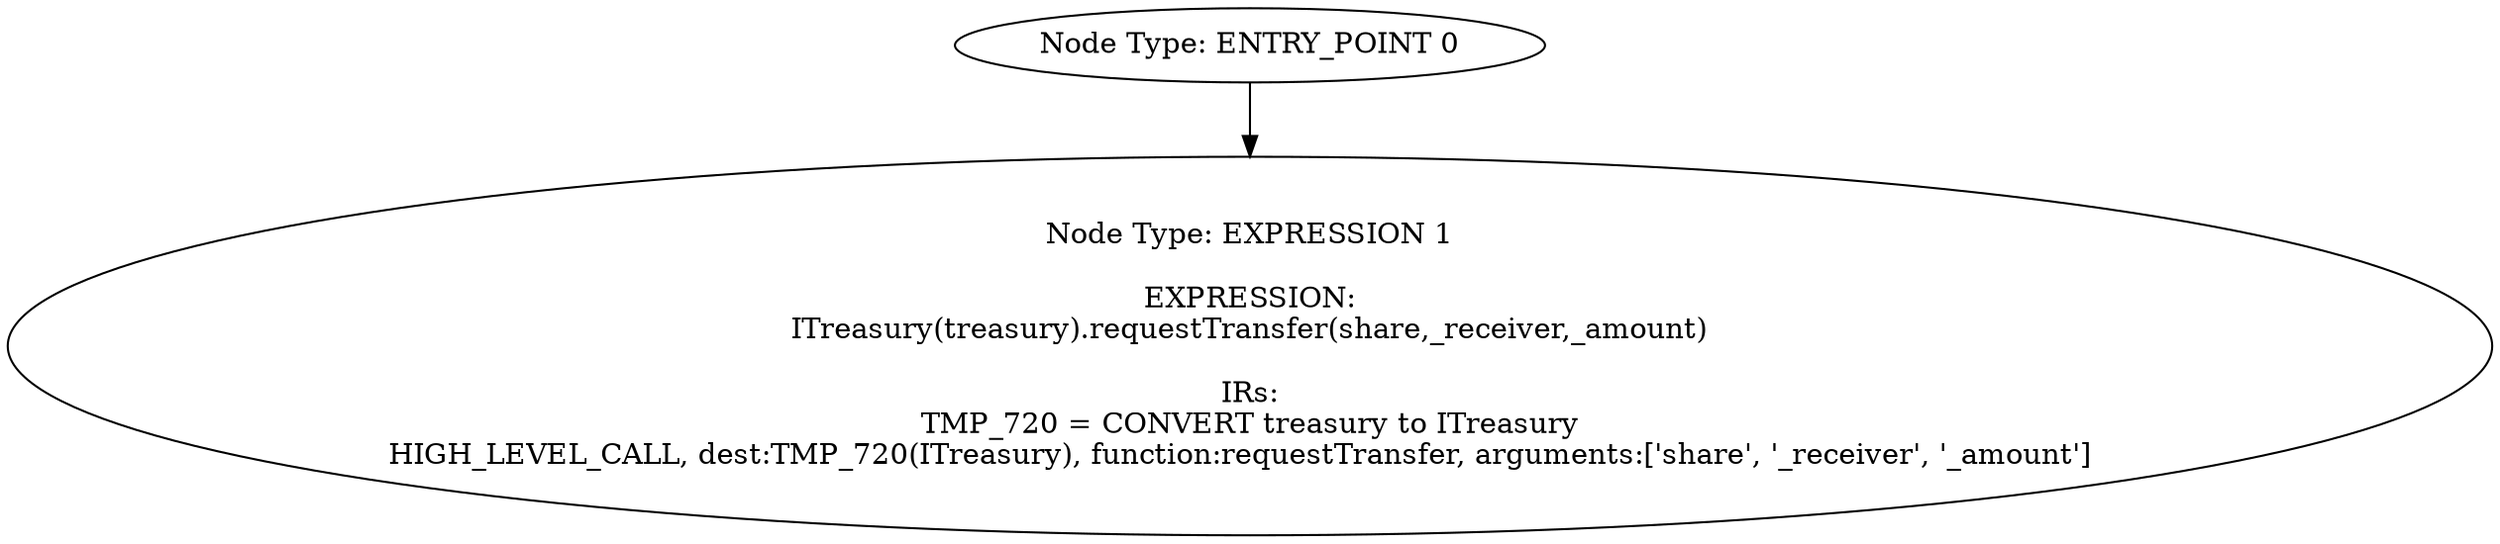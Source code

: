 digraph{
0[label="Node Type: ENTRY_POINT 0
"];
0->1;
1[label="Node Type: EXPRESSION 1

EXPRESSION:
ITreasury(treasury).requestTransfer(share,_receiver,_amount)

IRs:
TMP_720 = CONVERT treasury to ITreasury
HIGH_LEVEL_CALL, dest:TMP_720(ITreasury), function:requestTransfer, arguments:['share', '_receiver', '_amount']  "];
}
